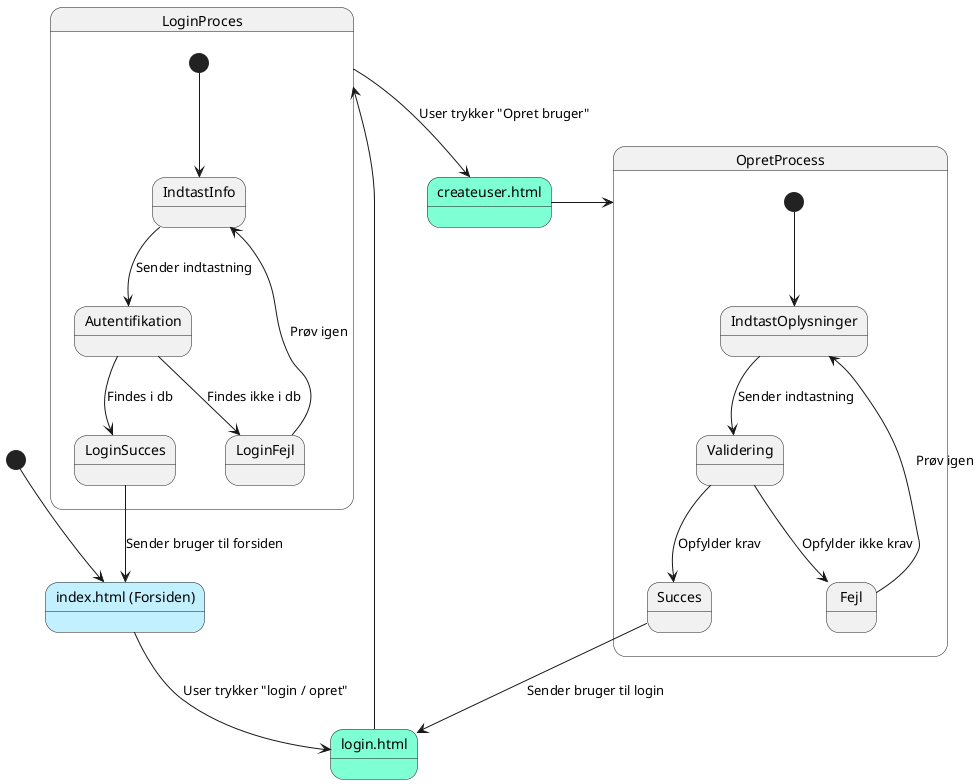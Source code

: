 @startuml
[*] --> Index

state "index.html (Forsiden)" as Index #Application
state "login.html" as Login #Aquamarine
state "createuser.html" as Opret #Aquamarine

Index --> Login : User trykker "login / opret"
LoginProces --> Opret : User trykker "Opret bruger"

state LoginProces {
  [*] --> IndtastInfo
  IndtastInfo --> Autentifikation : Sender indtastning
  Autentifikation --> LoginSucces : Findes i db
  Autentifikation --> LoginFejl : Findes ikke i db
  LoginFejl --> IndtastInfo : Prøv igen
  LoginSucces --> Index : Sender bruger til forsiden
}

state OpretProcess {
  [*] --> IndtastOplysninger
  IndtastOplysninger --> Validering : Sender indtastning
  Validering --> Succes : Opfylder krav
  Validering --> Fejl : Opfylder ikke krav
  Fejl --> IndtastOplysninger : Prøv igen
  Succes --> Login : Sender bruger til login
}

Login --> LoginProces
Opret --> OpretProcess

@enduml
